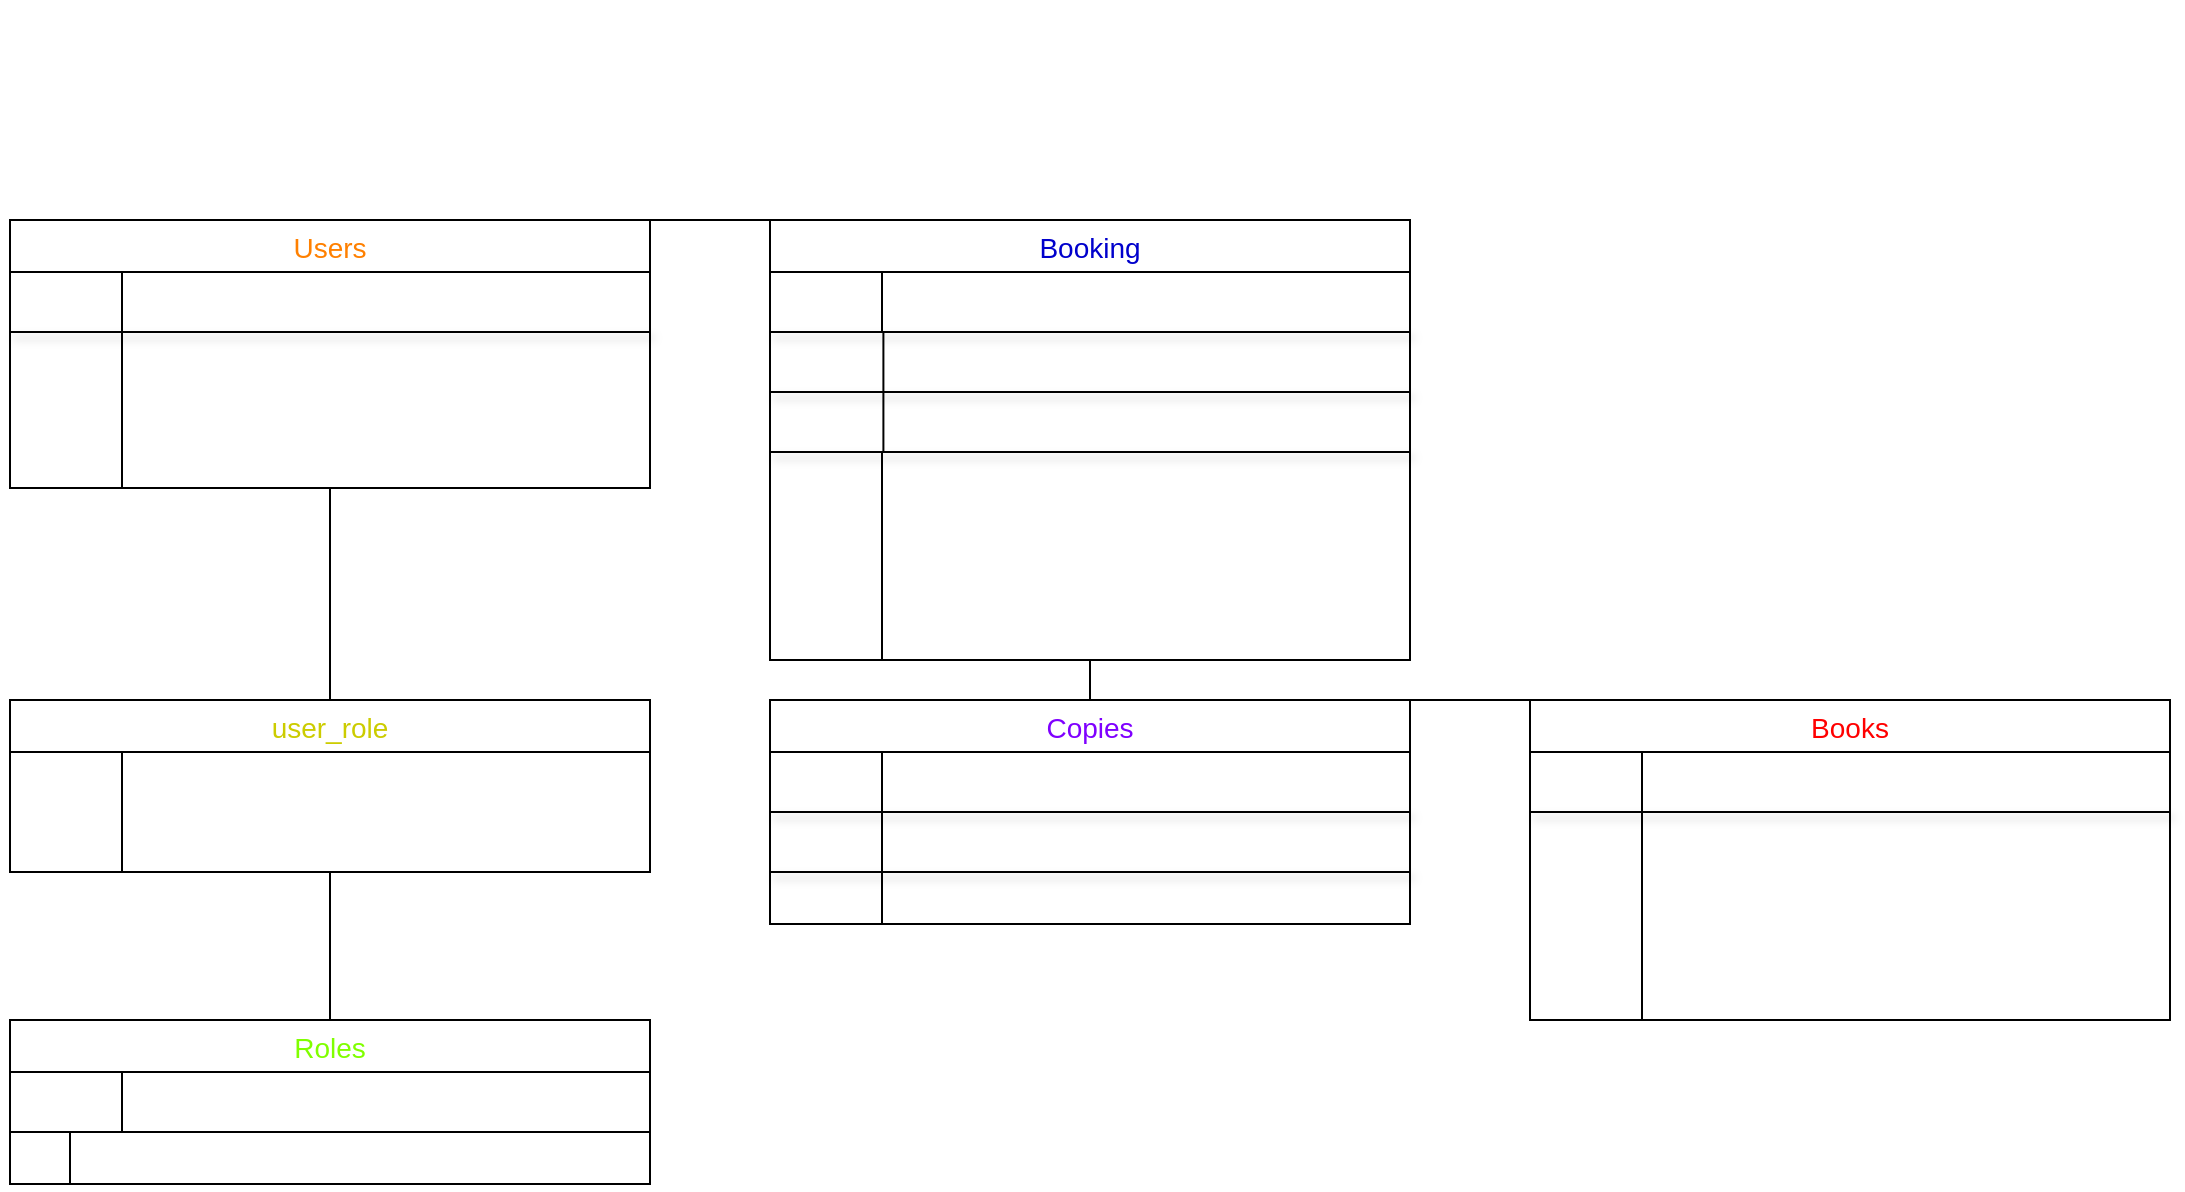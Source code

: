 <mxfile version="14.4.2" type="device"><diagram id="7zWvLWeAFoSFTa5GjXy8" name="Page-1"><mxGraphModel dx="1422" dy="834" grid="1" gridSize="10" guides="1" tooltips="1" connect="1" arrows="1" fold="1" page="1" pageScale="1" pageWidth="827" pageHeight="1169" math="0" shadow="0"><root><mxCell id="0"/><mxCell id="1" parent="0"/><mxCell id="3wWiy44bSKhVCPrIzMzh-1" value="&lt;font style=&quot;font-size: 24px&quot; color=&quot;#ffffff&quot;&gt;&lt;u&gt;Modèle physique de données :&lt;/u&gt;&lt;/font&gt;" style="text;html=1;resizable=0;points=[];autosize=1;align=left;verticalAlign=top;spacingTop=-4;" parent="1" vertex="1"><mxGeometry x="410" y="50" width="340" height="20" as="geometry"/></mxCell><mxCell id="oIz-5_SpljvjtVgUFQF2-1" value="Users" style="swimlane;fontStyle=0;childLayout=stackLayout;horizontal=1;startSize=26;fillColor=none;horizontalStack=0;resizeParent=1;resizeParentMax=0;resizeLast=0;collapsible=1;marginBottom=0;swimlaneFillColor=none;align=center;fontSize=14;strokeColor=#000000;strokeWidth=1;shadow=0;labelBackgroundColor=none;fontColor=#FF8000;" parent="1" vertex="1"><mxGeometry x="40" y="160" width="320" height="134" as="geometry"/></mxCell><mxCell id="oIz-5_SpljvjtVgUFQF2-2" value="id : INTEGER NOT NULL" style="shape=partialRectangle;top=0;left=0;right=0;bottom=1;align=left;verticalAlign=top;fillColor=none;spacingLeft=60;spacingRight=4;overflow=hidden;rotatable=0;points=[[0,0.5],[1,0.5]];portConstraint=eastwest;dropTarget=0;fontStyle=5;fontSize=12;shadow=1;fontColor=#FFFFFF;" parent="oIz-5_SpljvjtVgUFQF2-1" vertex="1"><mxGeometry y="26" width="320" height="30" as="geometry"/></mxCell><mxCell id="oIz-5_SpljvjtVgUFQF2-3" value="PK" style="shape=partialRectangle;fontStyle=1;top=0;left=0;bottom=0;fillColor=none;align=left;verticalAlign=middle;spacingLeft=4;spacingRight=4;overflow=hidden;rotatable=0;points=[];portConstraint=eastwest;part=1;fontSize=12;fontColor=#FFFFFF;" parent="oIz-5_SpljvjtVgUFQF2-2" vertex="1" connectable="0"><mxGeometry width="56" height="30" as="geometry"/></mxCell><mxCell id="oIz-5_SpljvjtVgUFQF2-4" value="username : VARCHAR(255) NOT NULL" style="shape=partialRectangle;top=0;left=0;right=0;bottom=0;align=left;verticalAlign=top;fillColor=none;spacingLeft=60;spacingRight=4;overflow=hidden;rotatable=0;points=[[0,0.5],[1,0.5]];portConstraint=eastwest;dropTarget=0;fontSize=12;strokeColor=#000000;fontColor=#FFFFFF;" parent="oIz-5_SpljvjtVgUFQF2-1" vertex="1"><mxGeometry y="56" width="320" height="26" as="geometry"/></mxCell><mxCell id="oIz-5_SpljvjtVgUFQF2-5" value="" style="shape=partialRectangle;top=0;left=0;bottom=0;fillColor=none;align=left;verticalAlign=top;spacingLeft=4;spacingRight=4;overflow=hidden;rotatable=0;points=[];portConstraint=eastwest;part=1;fontSize=12;" parent="oIz-5_SpljvjtVgUFQF2-4" vertex="1" connectable="0"><mxGeometry width="56" height="26" as="geometry"/></mxCell><mxCell id="oIz-5_SpljvjtVgUFQF2-6" value="mail : VARCHAR(255) NOT NULL" style="shape=partialRectangle;top=0;left=0;right=0;bottom=0;align=left;verticalAlign=top;spacingLeft=60;spacingRight=4;overflow=hidden;rotatable=0;points=[[0,0.5],[1,0.5]];portConstraint=eastwest;dropTarget=0;fontSize=12;gradientColor=none;labelBackgroundColor=none;shadow=0;fillColor=none;fontColor=#FFFFFF;" parent="oIz-5_SpljvjtVgUFQF2-1" vertex="1"><mxGeometry y="82" width="320" height="26" as="geometry"/></mxCell><mxCell id="oIz-5_SpljvjtVgUFQF2-7" value="" style="shape=partialRectangle;top=0;left=0;bottom=0;fillColor=none;align=left;verticalAlign=top;spacingLeft=4;spacingRight=4;overflow=hidden;rotatable=0;points=[];portConstraint=eastwest;part=1;fontSize=12;" parent="oIz-5_SpljvjtVgUFQF2-6" vertex="1" connectable="0"><mxGeometry width="56" height="26" as="geometry"/></mxCell><mxCell id="oIz-5_SpljvjtVgUFQF2-8" value="password : VARCHAR(255) NOT NULL" style="shape=partialRectangle;top=0;left=0;right=0;bottom=0;align=left;verticalAlign=top;fillColor=none;spacingLeft=60;spacingRight=4;overflow=hidden;rotatable=0;points=[[0,0.5],[1,0.5]];portConstraint=eastwest;dropTarget=0;fontSize=12;strokeColor=#000000;fontColor=#FFFFFF;" parent="oIz-5_SpljvjtVgUFQF2-1" vertex="1"><mxGeometry y="108" width="320" height="26" as="geometry"/></mxCell><mxCell id="oIz-5_SpljvjtVgUFQF2-9" value="" style="shape=partialRectangle;top=0;left=0;bottom=0;fillColor=none;align=left;verticalAlign=top;spacingLeft=4;spacingRight=4;overflow=hidden;rotatable=0;points=[];portConstraint=eastwest;part=1;fontSize=12;" parent="oIz-5_SpljvjtVgUFQF2-8" vertex="1" connectable="0"><mxGeometry width="56" height="26" as="geometry"/></mxCell><mxCell id="oIz-5_SpljvjtVgUFQF2-14" value="" style="endArrow=none;html=1;exitX=1;exitY=0;exitDx=0;exitDy=0;entryX=0;entryY=0;entryDx=0;entryDy=0;" parent="1" source="oIz-5_SpljvjtVgUFQF2-1" target="fiQnRYh4JM_4ezjG6MXG-27" edge="1"><mxGeometry width="50" height="50" relative="1" as="geometry"><mxPoint x="400" y="300" as="sourcePoint"/><mxPoint x="410" y="160" as="targetPoint"/></mxGeometry></mxCell><mxCell id="oIz-5_SpljvjtVgUFQF2-15" style="edgeStyle=none;rounded=0;orthogonalLoop=1;jettySize=auto;html=1;exitX=0.5;exitY=0;exitDx=0;exitDy=0;endArrow=none;endFill=0;fontColor=#666600;entryX=0.5;entryY=0.996;entryDx=0;entryDy=0;entryPerimeter=0;" parent="1" source="oIz-5_SpljvjtVgUFQF2-21" target="oIz-5_SpljvjtVgUFQF2-19" edge="1"><mxGeometry relative="1" as="geometry"><mxPoint x="190" y="500" as="targetPoint"/></mxGeometry></mxCell><mxCell id="oIz-5_SpljvjtVgUFQF2-16" value="user_role" style="swimlane;fontStyle=0;childLayout=stackLayout;horizontal=1;startSize=26;fillColor=none;horizontalStack=0;resizeParent=1;resizeParentMax=0;resizeLast=0;collapsible=1;marginBottom=0;swimlaneFillColor=none;align=center;fontSize=14;rounded=0;shadow=0;glass=0;fontColor=#CCCC00;" parent="1" vertex="1"><mxGeometry x="40" y="400" width="320" height="86" as="geometry"/></mxCell><mxCell id="oIz-5_SpljvjtVgUFQF2-17" value="users_id : INTEGER NOT NULL" style="shape=partialRectangle;top=0;left=0;right=0;bottom=0;align=left;verticalAlign=middle;fillColor=none;spacingLeft=60;spacingRight=4;overflow=hidden;rotatable=0;points=[[0,0.5],[1,0.5]];portConstraint=eastwest;dropTarget=0;fontStyle=5;fontSize=12;fontColor=#FFFFFF;" parent="oIz-5_SpljvjtVgUFQF2-16" vertex="1"><mxGeometry y="26" width="320" height="30" as="geometry"/></mxCell><mxCell id="oIz-5_SpljvjtVgUFQF2-18" value="PK,FK1" style="shape=partialRectangle;fontStyle=1;top=0;left=0;bottom=0;fillColor=none;align=left;verticalAlign=middle;spacingLeft=4;spacingRight=4;overflow=hidden;rotatable=0;points=[];portConstraint=eastwest;part=1;fontSize=12;fontColor=#FFFFFF;" parent="oIz-5_SpljvjtVgUFQF2-17" vertex="1" connectable="0"><mxGeometry width="56" height="30" as="geometry"/></mxCell><mxCell id="oIz-5_SpljvjtVgUFQF2-19" value="roles_id : INTEGER NOT NULL" style="shape=partialRectangle;top=0;left=0;right=0;bottom=1;align=left;verticalAlign=middle;spacingLeft=60;spacingRight=4;overflow=hidden;rotatable=0;points=[[0,0.5],[1,0.5]];portConstraint=eastwest;dropTarget=0;fontStyle=5;fontSize=12;fillColor=none;fontColor=#FFFFFF;" parent="oIz-5_SpljvjtVgUFQF2-16" vertex="1"><mxGeometry y="56" width="320" height="30" as="geometry"/></mxCell><mxCell id="oIz-5_SpljvjtVgUFQF2-20" value="PK,FK2" style="shape=partialRectangle;fontStyle=1;top=0;left=0;bottom=0;fillColor=none;align=left;verticalAlign=middle;spacingLeft=4;spacingRight=4;overflow=hidden;rotatable=0;points=[];portConstraint=eastwest;part=1;fontSize=12;fontColor=#FFFFFF;" parent="oIz-5_SpljvjtVgUFQF2-19" vertex="1" connectable="0"><mxGeometry width="56" height="30" as="geometry"/></mxCell><mxCell id="oIz-5_SpljvjtVgUFQF2-21" value="Roles" style="swimlane;fontStyle=0;childLayout=stackLayout;horizontal=1;startSize=26;horizontalStack=0;resizeParent=1;resizeParentMax=0;resizeLast=0;collapsible=1;marginBottom=0;swimlaneFillColor=none;align=center;fontSize=14;fillColor=none;fontColor=#80FF00;" parent="1" vertex="1"><mxGeometry x="40" y="560" width="320" height="82" as="geometry"/></mxCell><mxCell id="oIz-5_SpljvjtVgUFQF2-22" value="id : INTEGER NOT NULL" style="shape=partialRectangle;top=0;left=0;right=0;bottom=1;align=left;verticalAlign=middle;spacingLeft=60;spacingRight=4;overflow=hidden;rotatable=0;points=[[0,0.5],[1,0.5]];portConstraint=eastwest;dropTarget=0;fontStyle=5;fontSize=12;fillColor=none;fontColor=#FFFFFF;" parent="oIz-5_SpljvjtVgUFQF2-21" vertex="1"><mxGeometry y="26" width="320" height="30" as="geometry"/></mxCell><mxCell id="oIz-5_SpljvjtVgUFQF2-23" value="PK" style="shape=partialRectangle;fontStyle=1;top=0;left=0;bottom=0;fillColor=none;align=left;verticalAlign=middle;spacingLeft=4;spacingRight=4;overflow=hidden;rotatable=0;points=[];portConstraint=eastwest;part=1;fontSize=12;fontColor=#FFFFFF;" parent="oIz-5_SpljvjtVgUFQF2-22" vertex="1" connectable="0"><mxGeometry width="56" height="30" as="geometry"/></mxCell><mxCell id="oIz-5_SpljvjtVgUFQF2-24" value="name : VARCHAR(255) NOT NULL" style="shape=partialRectangle;top=0;left=0;right=0;bottom=0;align=left;verticalAlign=top;spacingLeft=34;spacingRight=4;overflow=hidden;rotatable=0;points=[[0,0.5],[1,0.5]];portConstraint=eastwest;dropTarget=0;fontSize=12;fillColor=none;fontColor=#FFFFFF;" parent="oIz-5_SpljvjtVgUFQF2-21" vertex="1"><mxGeometry y="56" width="320" height="26" as="geometry"/></mxCell><mxCell id="oIz-5_SpljvjtVgUFQF2-25" value="" style="shape=partialRectangle;top=0;left=0;bottom=0;fillColor=none;align=left;verticalAlign=top;spacingLeft=4;spacingRight=4;overflow=hidden;rotatable=0;points=[];portConstraint=eastwest;part=1;fontSize=12;" parent="oIz-5_SpljvjtVgUFQF2-24" vertex="1" connectable="0"><mxGeometry width="30" height="26" as="geometry"/></mxCell><mxCell id="oIz-5_SpljvjtVgUFQF2-26" style="edgeStyle=none;rounded=0;orthogonalLoop=1;jettySize=auto;html=1;exitX=0.5;exitY=0;exitDx=0;exitDy=0;endArrow=none;endFill=0;fontColor=#666600;entryX=0.5;entryY=1;entryDx=0;entryDy=0;" parent="1" source="oIz-5_SpljvjtVgUFQF2-16" target="oIz-5_SpljvjtVgUFQF2-1" edge="1"><mxGeometry relative="1" as="geometry"><mxPoint x="199.58" y="310.0" as="targetPoint"/><mxPoint x="199.58" y="384.12" as="sourcePoint"/></mxGeometry></mxCell><mxCell id="e4aygnHy10ZYNiRbU85I-159" value="Books" style="swimlane;fontStyle=0;childLayout=stackLayout;horizontal=1;startSize=26;fillColor=none;horizontalStack=0;resizeParent=1;resizeParentMax=0;resizeLast=0;collapsible=1;marginBottom=0;swimlaneFillColor=none;align=center;fontSize=14;strokeColor=#000000;strokeWidth=1;shadow=0;fontColor=#FF0000;" parent="1" vertex="1"><mxGeometry x="800" y="400" width="320" height="160" as="geometry"/></mxCell><mxCell id="e4aygnHy10ZYNiRbU85I-182" value="ibn : INTEGER NOT NULL" style="shape=partialRectangle;top=0;left=0;right=0;bottom=1;align=left;verticalAlign=top;fillColor=none;spacingLeft=60;spacingRight=4;overflow=hidden;rotatable=0;points=[[0,0.5],[1,0.5]];portConstraint=eastwest;dropTarget=0;fontStyle=5;fontSize=12;shadow=1;fontColor=#FFFFFF;" parent="e4aygnHy10ZYNiRbU85I-159" vertex="1"><mxGeometry y="26" width="320" height="30" as="geometry"/></mxCell><mxCell id="e4aygnHy10ZYNiRbU85I-183" value="PK" style="shape=partialRectangle;fontStyle=1;top=0;left=0;bottom=0;fillColor=none;align=left;verticalAlign=middle;spacingLeft=4;spacingRight=4;overflow=hidden;rotatable=0;points=[];portConstraint=eastwest;part=1;fontSize=12;fontColor=#FFFFFF;" parent="e4aygnHy10ZYNiRbU85I-182" vertex="1" connectable="0"><mxGeometry width="56" height="30" as="geometry"/></mxCell><mxCell id="e4aygnHy10ZYNiRbU85I-164" value="title : VARCHAR(255) NOT NULL" style="shape=partialRectangle;top=0;left=0;right=0;bottom=0;align=left;verticalAlign=top;fillColor=none;spacingLeft=60;spacingRight=4;overflow=hidden;rotatable=0;points=[[0,0.5],[1,0.5]];portConstraint=eastwest;dropTarget=0;fontSize=12;strokeColor=#000000;fontColor=#FFFFFF;" parent="e4aygnHy10ZYNiRbU85I-159" vertex="1"><mxGeometry y="56" width="320" height="26" as="geometry"/></mxCell><mxCell id="e4aygnHy10ZYNiRbU85I-165" value="" style="shape=partialRectangle;top=0;left=0;bottom=0;fillColor=none;align=left;verticalAlign=top;spacingLeft=4;spacingRight=4;overflow=hidden;rotatable=0;points=[];portConstraint=eastwest;part=1;fontSize=12;" parent="e4aygnHy10ZYNiRbU85I-164" vertex="1" connectable="0"><mxGeometry width="56" height="26" as="geometry"/></mxCell><mxCell id="5D6asReAES0XUPmFrnXq-1" value="author : VARCHAR(255) NOT NULL" style="shape=partialRectangle;top=0;left=0;right=0;bottom=0;align=left;verticalAlign=top;fillColor=none;spacingLeft=60;spacingRight=4;overflow=hidden;rotatable=0;points=[[0,0.5],[1,0.5]];portConstraint=eastwest;dropTarget=0;fontSize=12;strokeColor=#000000;fontColor=#FFFFFF;" parent="e4aygnHy10ZYNiRbU85I-159" vertex="1"><mxGeometry y="82" width="320" height="26" as="geometry"/></mxCell><mxCell id="5D6asReAES0XUPmFrnXq-2" value="" style="shape=partialRectangle;top=0;left=0;bottom=0;fillColor=none;align=left;verticalAlign=top;spacingLeft=4;spacingRight=4;overflow=hidden;rotatable=0;points=[];portConstraint=eastwest;part=1;fontSize=12;" parent="5D6asReAES0XUPmFrnXq-1" vertex="1" connectable="0"><mxGeometry width="56" height="26" as="geometry"/></mxCell><mxCell id="5D6asReAES0XUPmFrnXq-5" value="publisher : VARCHAR(255) NOT NULL" style="shape=partialRectangle;top=0;left=0;right=0;bottom=0;align=left;verticalAlign=top;fillColor=none;spacingLeft=60;spacingRight=4;overflow=hidden;rotatable=0;points=[[0,0.5],[1,0.5]];portConstraint=eastwest;dropTarget=0;fontSize=12;strokeColor=#000000;fontColor=#FFFFFF;" parent="e4aygnHy10ZYNiRbU85I-159" vertex="1"><mxGeometry y="108" width="320" height="26" as="geometry"/></mxCell><mxCell id="5D6asReAES0XUPmFrnXq-6" value="" style="shape=partialRectangle;top=0;left=0;bottom=0;fillColor=none;align=left;verticalAlign=top;spacingLeft=4;spacingRight=4;overflow=hidden;rotatable=0;points=[];portConstraint=eastwest;part=1;fontSize=12;" parent="5D6asReAES0XUPmFrnXq-5" vertex="1" connectable="0"><mxGeometry width="56" height="26" as="geometry"/></mxCell><mxCell id="e4aygnHy10ZYNiRbU85I-166" value="release_date : DATETIME NOT NULL" style="shape=partialRectangle;top=0;left=0;right=0;bottom=0;align=left;verticalAlign=top;fillColor=none;spacingLeft=60;spacingRight=4;overflow=hidden;rotatable=0;points=[[0,0.5],[1,0.5]];portConstraint=eastwest;dropTarget=0;fontSize=12;fontColor=#FFFFFF;" parent="e4aygnHy10ZYNiRbU85I-159" vertex="1"><mxGeometry y="134" width="320" height="26" as="geometry"/></mxCell><mxCell id="e4aygnHy10ZYNiRbU85I-167" value="" style="shape=partialRectangle;top=0;left=0;bottom=0;fillColor=none;align=left;verticalAlign=top;spacingLeft=4;spacingRight=4;overflow=hidden;rotatable=0;points=[];portConstraint=eastwest;part=1;fontSize=12;" parent="e4aygnHy10ZYNiRbU85I-166" vertex="1" connectable="0"><mxGeometry width="56" height="26" as="geometry"/></mxCell><mxCell id="fiQnRYh4JM_4ezjG6MXG-12" value="" style="endArrow=none;html=1;exitX=1;exitY=0;exitDx=0;exitDy=0;entryX=0;entryY=0;entryDx=0;entryDy=0;" parent="1" source="fiQnRYh4JM_4ezjG6MXG-1" target="e4aygnHy10ZYNiRbU85I-159" edge="1"><mxGeometry width="50" height="50" relative="1" as="geometry"><mxPoint x="740" y="469" as="sourcePoint"/><mxPoint x="850.0" y="494.5" as="targetPoint"/></mxGeometry></mxCell><mxCell id="fiQnRYh4JM_4ezjG6MXG-1" value="Copies" style="swimlane;fontStyle=0;childLayout=stackLayout;horizontal=1;startSize=26;fillColor=none;horizontalStack=0;resizeParent=1;resizeParentMax=0;resizeLast=0;collapsible=1;marginBottom=0;swimlaneFillColor=none;align=center;fontSize=14;strokeColor=#000000;strokeWidth=1;shadow=0;fontColor=#7F00FF;" parent="1" vertex="1"><mxGeometry x="420" y="400" width="320" height="112" as="geometry"/></mxCell><mxCell id="fiQnRYh4JM_4ezjG6MXG-2" value="id : INTEGER NOT NULL" style="shape=partialRectangle;top=0;left=0;right=0;bottom=1;align=left;verticalAlign=top;fillColor=none;spacingLeft=60;spacingRight=4;overflow=hidden;rotatable=0;points=[[0,0.5],[1,0.5]];portConstraint=eastwest;dropTarget=0;fontStyle=5;fontSize=12;shadow=1;fontColor=#FFFFFF;" parent="fiQnRYh4JM_4ezjG6MXG-1" vertex="1"><mxGeometry y="26" width="320" height="30" as="geometry"/></mxCell><mxCell id="fiQnRYh4JM_4ezjG6MXG-3" value="PK" style="shape=partialRectangle;fontStyle=1;top=0;left=0;bottom=0;fillColor=none;align=left;verticalAlign=middle;spacingLeft=4;spacingRight=4;overflow=hidden;rotatable=0;points=[];portConstraint=eastwest;part=1;fontSize=12;fontColor=#FFFFFF;" parent="fiQnRYh4JM_4ezjG6MXG-2" vertex="1" connectable="0"><mxGeometry width="56" height="30" as="geometry"/></mxCell><mxCell id="fiQnRYh4JM_4ezjG6MXG-23" value="books_ibn : INTEGER NOT NULL" style="shape=partialRectangle;top=0;left=0;right=0;bottom=1;align=left;verticalAlign=top;fillColor=none;spacingLeft=60;spacingRight=4;overflow=hidden;rotatable=0;points=[[0,0.5],[1,0.5]];portConstraint=eastwest;dropTarget=0;fontStyle=5;fontSize=12;shadow=1;fontColor=#FFFFFF;" parent="fiQnRYh4JM_4ezjG6MXG-1" vertex="1"><mxGeometry y="56" width="320" height="30" as="geometry"/></mxCell><mxCell id="fiQnRYh4JM_4ezjG6MXG-24" value="FK" style="shape=partialRectangle;fontStyle=1;top=0;left=0;bottom=0;fillColor=none;align=left;verticalAlign=middle;spacingLeft=4;spacingRight=4;overflow=hidden;rotatable=0;points=[];portConstraint=eastwest;part=1;fontSize=12;fontColor=#FFFFFF;" parent="fiQnRYh4JM_4ezjG6MXG-23" vertex="1" connectable="0"><mxGeometry width="56" height="30" as="geometry"/></mxCell><mxCell id="fiQnRYh4JM_4ezjG6MXG-25" value="condition : VARCHAR(255)" style="shape=partialRectangle;top=0;left=0;right=0;bottom=0;align=left;verticalAlign=top;fillColor=none;spacingLeft=60;spacingRight=4;overflow=hidden;rotatable=0;points=[[0,0.5],[1,0.5]];portConstraint=eastwest;dropTarget=0;fontSize=12;strokeColor=#000000;fontColor=#FFFFFF;" parent="fiQnRYh4JM_4ezjG6MXG-1" vertex="1"><mxGeometry y="86" width="320" height="26" as="geometry"/></mxCell><mxCell id="fiQnRYh4JM_4ezjG6MXG-26" value="" style="shape=partialRectangle;top=0;left=0;bottom=0;fillColor=none;align=left;verticalAlign=top;spacingLeft=4;spacingRight=4;overflow=hidden;rotatable=0;points=[];portConstraint=eastwest;part=1;fontSize=12;" parent="fiQnRYh4JM_4ezjG6MXG-25" vertex="1" connectable="0"><mxGeometry width="56" height="26" as="geometry"/></mxCell><mxCell id="fiQnRYh4JM_4ezjG6MXG-27" value="Booking" style="swimlane;fontStyle=0;childLayout=stackLayout;horizontal=1;startSize=26;fillColor=none;horizontalStack=0;resizeParent=1;resizeParentMax=0;resizeLast=0;collapsible=1;marginBottom=0;swimlaneFillColor=none;align=center;fontSize=14;strokeColor=#000000;strokeWidth=1;shadow=0;fontColor=#0000CC;" parent="1" vertex="1"><mxGeometry x="420" y="160" width="320" height="220" as="geometry"/></mxCell><mxCell id="fiQnRYh4JM_4ezjG6MXG-28" value="id : INTEGER NOT NULL" style="shape=partialRectangle;top=0;left=0;right=0;bottom=1;align=left;verticalAlign=top;fillColor=none;spacingLeft=60;spacingRight=4;overflow=hidden;rotatable=0;points=[[0,0.5],[1,0.5]];portConstraint=eastwest;dropTarget=0;fontStyle=5;fontSize=12;shadow=1;fontColor=#FFFFFF;" parent="fiQnRYh4JM_4ezjG6MXG-27" vertex="1"><mxGeometry y="26" width="320" height="30" as="geometry"/></mxCell><mxCell id="fiQnRYh4JM_4ezjG6MXG-29" value="PK" style="shape=partialRectangle;fontStyle=1;top=0;left=0;bottom=0;fillColor=none;align=left;verticalAlign=middle;spacingLeft=4;spacingRight=4;overflow=hidden;rotatable=0;points=[];portConstraint=eastwest;part=1;fontSize=12;fontColor=#FFFFFF;" parent="fiQnRYh4JM_4ezjG6MXG-28" vertex="1" connectable="0"><mxGeometry width="56" height="30" as="geometry"/></mxCell><mxCell id="fiQnRYh4JM_4ezjG6MXG-30" value="users_id : INTEGER NOT NULL" style="shape=partialRectangle;top=0;left=0;right=0;bottom=1;align=left;verticalAlign=top;fillColor=none;spacingLeft=60;spacingRight=4;overflow=hidden;rotatable=0;points=[[0,0.5],[1,0.5]];portConstraint=eastwest;dropTarget=0;fontStyle=5;fontSize=12;shadow=1;spacingBottom=0;fontColor=#FFFFFF;" parent="fiQnRYh4JM_4ezjG6MXG-27" vertex="1"><mxGeometry y="56" width="320" height="30" as="geometry"/></mxCell><mxCell id="fiQnRYh4JM_4ezjG6MXG-31" value="FK1" style="shape=partialRectangle;fontStyle=1;top=0;left=0;bottom=0;fillColor=none;align=left;verticalAlign=middle;spacingLeft=4;spacingRight=4;overflow=hidden;rotatable=0;points=[];portConstraint=eastwest;part=1;fontSize=12;fontColor=#FFFFFF;" parent="fiQnRYh4JM_4ezjG6MXG-30" vertex="1" connectable="0"><mxGeometry width="56.702" height="30" as="geometry"/></mxCell><mxCell id="fiQnRYh4JM_4ezjG6MXG-37" value="copy_id : INTEGER NOT NULL" style="shape=partialRectangle;top=0;left=0;right=0;bottom=1;align=left;verticalAlign=top;fillColor=none;spacingLeft=60;spacingRight=4;overflow=hidden;rotatable=0;points=[[0,0.5],[1,0.5]];portConstraint=eastwest;dropTarget=0;fontStyle=5;fontSize=12;shadow=1;spacingBottom=0;fontColor=#FFFFFF;" parent="fiQnRYh4JM_4ezjG6MXG-27" vertex="1"><mxGeometry y="86" width="320" height="30" as="geometry"/></mxCell><mxCell id="fiQnRYh4JM_4ezjG6MXG-38" value="FK2" style="shape=partialRectangle;fontStyle=1;top=0;left=0;bottom=0;fillColor=none;align=left;verticalAlign=middle;spacingLeft=4;spacingRight=4;overflow=hidden;rotatable=0;points=[];portConstraint=eastwest;part=1;fontSize=12;fontColor=#FFFFFF;" parent="fiQnRYh4JM_4ezjG6MXG-37" vertex="1" connectable="0"><mxGeometry width="56.702" height="30" as="geometry"/></mxCell><mxCell id="fiQnRYh4JM_4ezjG6MXG-32" value="booking_date : DATETIME NOT NULL" style="shape=partialRectangle;top=0;left=0;right=0;bottom=0;align=left;verticalAlign=top;fillColor=none;spacingLeft=60;spacingRight=4;overflow=hidden;rotatable=0;points=[[0,0.5],[1,0.5]];portConstraint=eastwest;dropTarget=0;fontSize=12;strokeColor=#000000;fontColor=#FFFFFF;" parent="fiQnRYh4JM_4ezjG6MXG-27" vertex="1"><mxGeometry y="116" width="320" height="26" as="geometry"/></mxCell><mxCell id="fiQnRYh4JM_4ezjG6MXG-33" value="" style="shape=partialRectangle;top=0;left=0;bottom=0;fillColor=none;align=left;verticalAlign=top;spacingLeft=4;spacingRight=4;overflow=hidden;rotatable=0;points=[];portConstraint=eastwest;part=1;fontSize=12;" parent="fiQnRYh4JM_4ezjG6MXG-32" vertex="1" connectable="0"><mxGeometry width="56" height="26" as="geometry"/></mxCell><mxCell id="fiQnRYh4JM_4ezjG6MXG-34" value="delay : BOOLEAN NOT NULL" style="shape=partialRectangle;top=0;left=0;right=0;bottom=0;align=left;verticalAlign=top;fillColor=none;spacingLeft=60;spacingRight=4;overflow=hidden;rotatable=0;points=[[0,0.5],[1,0.5]];portConstraint=eastwest;dropTarget=0;fontSize=12;strokeColor=#000000;fontColor=#FFFFFF;" parent="fiQnRYh4JM_4ezjG6MXG-27" vertex="1"><mxGeometry y="142" width="320" height="26" as="geometry"/></mxCell><mxCell id="fiQnRYh4JM_4ezjG6MXG-35" value="" style="shape=partialRectangle;top=0;left=0;bottom=0;fillColor=none;align=left;verticalAlign=top;spacingLeft=4;spacingRight=4;overflow=hidden;rotatable=0;points=[];portConstraint=eastwest;part=1;fontSize=12;" parent="fiQnRYh4JM_4ezjG6MXG-34" vertex="1" connectable="0"><mxGeometry width="56" height="26" as="geometry"/></mxCell><mxCell id="fiQnRYh4JM_4ezjG6MXG-39" value="rendering : BOOLEAN NOT NULL" style="shape=partialRectangle;top=0;left=0;right=0;bottom=0;align=left;verticalAlign=top;fillColor=none;spacingLeft=60;spacingRight=4;overflow=hidden;rotatable=0;points=[[0,0.5],[1,0.5]];portConstraint=eastwest;dropTarget=0;fontSize=12;strokeColor=#000000;fontColor=#FFFFFF;" parent="fiQnRYh4JM_4ezjG6MXG-27" vertex="1"><mxGeometry y="168" width="320" height="26" as="geometry"/></mxCell><mxCell id="fiQnRYh4JM_4ezjG6MXG-40" value="" style="shape=partialRectangle;top=0;left=0;bottom=0;fillColor=none;align=left;verticalAlign=top;spacingLeft=4;spacingRight=4;overflow=hidden;rotatable=0;points=[];portConstraint=eastwest;part=1;fontSize=12;" parent="fiQnRYh4JM_4ezjG6MXG-39" vertex="1" connectable="0"><mxGeometry width="56" height="26" as="geometry"/></mxCell><mxCell id="j9A1yDanCKk2ih4mghwQ-1" value="recall : INTEGER NOT NULL" style="shape=partialRectangle;top=0;left=0;right=0;bottom=0;align=left;verticalAlign=top;fillColor=none;spacingLeft=60;spacingRight=4;overflow=hidden;rotatable=0;points=[[0,0.5],[1,0.5]];portConstraint=eastwest;dropTarget=0;fontSize=12;strokeColor=#000000;fontColor=#FFFFFF;" parent="fiQnRYh4JM_4ezjG6MXG-27" vertex="1"><mxGeometry y="194" width="320" height="26" as="geometry"/></mxCell><mxCell id="j9A1yDanCKk2ih4mghwQ-2" value="" style="shape=partialRectangle;top=0;left=0;bottom=0;fillColor=none;align=left;verticalAlign=top;spacingLeft=4;spacingRight=4;overflow=hidden;rotatable=0;points=[];portConstraint=eastwest;part=1;fontSize=12;" parent="j9A1yDanCKk2ih4mghwQ-1" vertex="1" connectable="0"><mxGeometry width="56" height="26" as="geometry"/></mxCell><mxCell id="fiQnRYh4JM_4ezjG6MXG-36" style="edgeStyle=none;rounded=0;orthogonalLoop=1;jettySize=auto;html=1;exitX=0.5;exitY=0;exitDx=0;exitDy=0;endArrow=none;endFill=0;fontColor=#666600;" parent="1" source="fiQnRYh4JM_4ezjG6MXG-1" edge="1"><mxGeometry relative="1" as="geometry"><mxPoint x="580" y="380" as="targetPoint"/><mxPoint x="579.5" y="410" as="sourcePoint"/></mxGeometry></mxCell></root></mxGraphModel></diagram></mxfile>